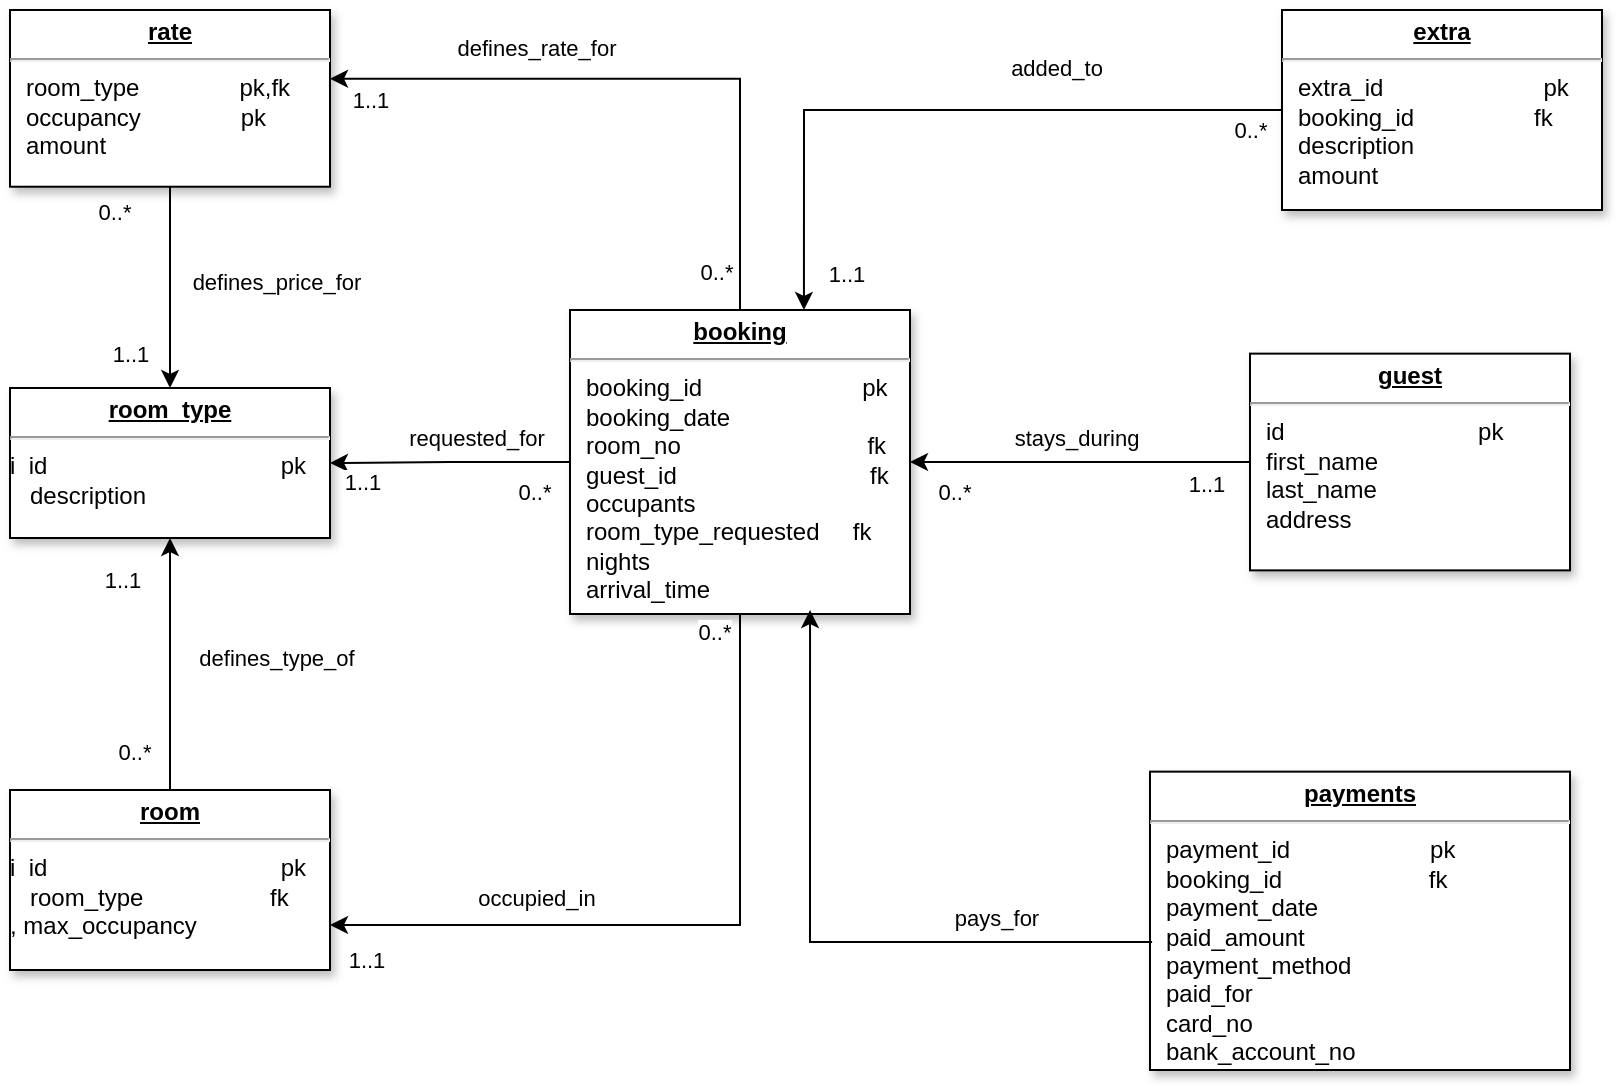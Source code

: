 <mxfile version="24.7.2" type="github">
  <diagram name="Page-1" id="efa7a0a1-bf9b-a30e-e6df-94a7791c09e9">
    <mxGraphModel dx="1434" dy="746" grid="1" gridSize="10" guides="1" tooltips="1" connect="1" arrows="1" fold="1" page="1" pageScale="1" pageWidth="826" pageHeight="1169" background="none" math="0" shadow="0">
      <root>
        <mxCell id="0" />
        <mxCell id="1" parent="0" />
        <mxCell id="qcVCkbMEFQa2LG6w3Kox-122" style="edgeStyle=orthogonalEdgeStyle;rounded=0;orthogonalLoop=1;jettySize=auto;html=1;exitX=0.5;exitY=1;exitDx=0;exitDy=0;entryX=1;entryY=0.75;entryDx=0;entryDy=0;" parent="1" source="19" target="qcVCkbMEFQa2LG6w3Kox-115" edge="1">
          <mxGeometry relative="1" as="geometry" />
        </mxCell>
        <mxCell id="qcVCkbMEFQa2LG6w3Kox-124" value="" style="edgeStyle=orthogonalEdgeStyle;rounded=0;orthogonalLoop=1;jettySize=auto;html=1;" parent="1" source="19" target="21" edge="1">
          <mxGeometry relative="1" as="geometry" />
        </mxCell>
        <mxCell id="19" value="&lt;p style=&quot;margin: 0px; margin-top: 4px; text-align: center; text-decoration: underline;&quot;&gt;&lt;strong&gt;booking&lt;/strong&gt;&lt;/p&gt;&lt;hr&gt;&lt;p style=&quot;margin: 0px; margin-left: 8px;&quot;&gt;booking_id&amp;nbsp;&amp;nbsp;&amp;nbsp;&amp;nbsp;&amp;nbsp;&amp;nbsp;&amp;nbsp;&amp;nbsp;&amp;nbsp;&amp;nbsp;&amp;nbsp; &amp;nbsp; &amp;nbsp; &amp;nbsp; &amp;nbsp; &amp;nbsp; &amp;nbsp; pk&lt;br&gt;booking_date&lt;br&gt;&lt;/p&gt;&lt;p style=&quot;margin: 0px; margin-left: 8px;&quot;&gt;room_no&amp;nbsp;&amp;nbsp;&amp;nbsp;&amp;nbsp;&amp;nbsp;&amp;nbsp;&amp;nbsp;&amp;nbsp;&amp;nbsp;&amp;nbsp; &amp;nbsp; &amp;nbsp; &amp;nbsp; &amp;nbsp; &amp;nbsp; &amp;nbsp;&amp;nbsp; &amp;nbsp;&amp;nbsp;&amp;nbsp; fk&lt;br&gt;&lt;/p&gt;&lt;p style=&quot;margin: 0px; margin-left: 8px;&quot;&gt;guest_id&amp;nbsp;&amp;nbsp;&amp;nbsp;&amp;nbsp;&amp;nbsp;&amp;nbsp;&amp;nbsp;&amp;nbsp;&amp;nbsp;&amp;nbsp;&amp;nbsp;&amp;nbsp;&amp;nbsp; &amp;nbsp; &amp;nbsp; &amp;nbsp; &amp;nbsp; &amp;nbsp; &amp;nbsp; &amp;nbsp;&amp;nbsp; fk&lt;br&gt;&lt;/p&gt;&lt;p style=&quot;margin: 0px; margin-left: 8px;&quot;&gt;occupants&lt;/p&gt;&lt;p style=&quot;margin: 0px; margin-left: 8px;&quot;&gt;room_type_requested&amp;nbsp;&amp;nbsp; &amp;nbsp; fk&lt;br&gt;&lt;/p&gt;&lt;p style=&quot;margin: 0px; margin-left: 8px;&quot;&gt;nights&lt;/p&gt;&lt;p style=&quot;margin: 0px; margin-left: 8px;&quot;&gt;arrival_time&lt;br&gt;&lt;/p&gt;" style="verticalAlign=top;align=left;overflow=fill;fontSize=12;fontFamily=Helvetica;html=1;shadow=1;" parent="1" vertex="1">
          <mxGeometry x="310" y="180" width="170" height="152" as="geometry" />
        </mxCell>
        <mxCell id="21" value="&lt;p style=&quot;margin: 0px; margin-top: 4px; text-align: center; text-decoration: underline;&quot;&gt;&lt;strong&gt;room_type&lt;br&gt;&lt;/strong&gt;&lt;/p&gt;&lt;hr&gt;&lt;div&gt;i&amp;nbsp; id&amp;nbsp;&amp;nbsp;&amp;nbsp;&amp;nbsp;&amp;nbsp;&amp;nbsp;&amp;nbsp;&amp;nbsp;&amp;nbsp;&amp;nbsp;&amp;nbsp;&amp;nbsp;&amp;nbsp;&amp;nbsp;&amp;nbsp;&amp;nbsp;&amp;nbsp;&amp;nbsp;&amp;nbsp;&amp;nbsp;&amp;nbsp;&amp;nbsp;&amp;nbsp;&amp;nbsp;&amp;nbsp;&amp;nbsp;&amp;nbsp;&amp;nbsp;&amp;nbsp;&amp;nbsp;&amp;nbsp;&amp;nbsp;&amp;nbsp;&amp;nbsp; pk&lt;br&gt;&lt;/div&gt;&lt;div&gt;&amp;nbsp;&amp;nbsp; description&lt;br&gt;&lt;/div&gt;" style="verticalAlign=top;align=left;overflow=fill;fontSize=12;fontFamily=Helvetica;html=1;shadow=1;" parent="1" vertex="1">
          <mxGeometry x="30" y="219" width="160" height="75" as="geometry" />
        </mxCell>
        <mxCell id="qcVCkbMEFQa2LG6w3Kox-121" style="edgeStyle=orthogonalEdgeStyle;rounded=0;orthogonalLoop=1;jettySize=auto;html=1;exitX=0.5;exitY=1;exitDx=0;exitDy=0;entryX=0.5;entryY=0;entryDx=0;entryDy=0;" parent="1" source="25" target="21" edge="1">
          <mxGeometry relative="1" as="geometry" />
        </mxCell>
        <mxCell id="25" value="&lt;p style=&quot;margin: 0px; margin-top: 4px; text-align: center; text-decoration: underline;&quot;&gt;&lt;strong&gt;rate&lt;br&gt;&lt;/strong&gt;&lt;/p&gt;&lt;hr&gt;&lt;p style=&quot;margin: 0px; margin-left: 8px;&quot;&gt;room_type&amp;nbsp;&amp;nbsp;&amp;nbsp;&amp;nbsp;&amp;nbsp;&amp;nbsp;&amp;nbsp;&amp;nbsp;&amp;nbsp;&amp;nbsp;&amp;nbsp;&amp;nbsp;&amp;nbsp;&amp;nbsp; pk,fk&lt;br&gt;&lt;/p&gt;&lt;p style=&quot;margin: 0px; margin-left: 8px;&quot;&gt;occupancy&amp;nbsp;&amp;nbsp;&amp;nbsp;&amp;nbsp;&amp;nbsp;&amp;nbsp;&amp;nbsp;&amp;nbsp;&amp;nbsp;&amp;nbsp;&amp;nbsp;&amp;nbsp;&amp;nbsp;&amp;nbsp; pk&lt;br&gt;&lt;/p&gt;&lt;p style=&quot;margin: 0px; margin-left: 8px;&quot;&gt;amount&amp;nbsp;&amp;nbsp;&amp;nbsp;&amp;nbsp;&amp;nbsp;&amp;nbsp;&amp;nbsp; &lt;span style=&quot;white-space: pre;&quot;&gt;&#x9;&lt;/span&gt;&lt;/p&gt;" style="verticalAlign=top;align=left;overflow=fill;fontSize=12;fontFamily=Helvetica;html=1;shadow=1;" parent="1" vertex="1">
          <mxGeometry x="30" y="30" width="160" height="88.36" as="geometry" />
        </mxCell>
        <mxCell id="qcVCkbMEFQa2LG6w3Kox-123" style="edgeStyle=orthogonalEdgeStyle;rounded=0;orthogonalLoop=1;jettySize=auto;html=1;exitX=0.5;exitY=0;exitDx=0;exitDy=0;" parent="1" source="qcVCkbMEFQa2LG6w3Kox-115" target="21" edge="1">
          <mxGeometry relative="1" as="geometry" />
        </mxCell>
        <mxCell id="qcVCkbMEFQa2LG6w3Kox-115" value="&lt;p style=&quot;margin: 0px; margin-top: 4px; text-align: center; text-decoration: underline;&quot;&gt;&lt;strong&gt;room&lt;br&gt;&lt;/strong&gt;&lt;/p&gt;&lt;hr&gt;&lt;div&gt;i&amp;nbsp; id&amp;nbsp;&amp;nbsp;&amp;nbsp;&amp;nbsp;&amp;nbsp;&amp;nbsp;&amp;nbsp;&amp;nbsp;&amp;nbsp;&amp;nbsp;&amp;nbsp;&amp;nbsp;&amp;nbsp;&amp;nbsp;&amp;nbsp;&amp;nbsp;&amp;nbsp;&amp;nbsp;&amp;nbsp;&amp;nbsp;&amp;nbsp;&amp;nbsp;&amp;nbsp;&amp;nbsp;&amp;nbsp;&amp;nbsp;&amp;nbsp;&amp;nbsp;&amp;nbsp;&amp;nbsp;&amp;nbsp;&amp;nbsp;&amp;nbsp;&amp;nbsp; pk&lt;br&gt;&lt;/div&gt;&lt;div&gt;&amp;nbsp;&amp;nbsp; room_type&amp;nbsp;&amp;nbsp;&amp;nbsp;&amp;nbsp;&amp;nbsp;&amp;nbsp;&amp;nbsp;&amp;nbsp;&amp;nbsp;&amp;nbsp;&amp;nbsp;&amp;nbsp;&amp;nbsp;&amp;nbsp;&amp;nbsp;&amp;nbsp;&amp;nbsp;&amp;nbsp; fk&lt;/div&gt;&lt;div&gt;, max_occupancy&lt;br&gt;&lt;/div&gt;" style="verticalAlign=top;align=left;overflow=fill;fontSize=12;fontFamily=Helvetica;html=1;shadow=1;movable=1;resizable=1;rotatable=1;deletable=1;editable=1;locked=0;connectable=1;" parent="1" vertex="1">
          <mxGeometry x="30" y="420" width="160" height="90" as="geometry" />
        </mxCell>
        <mxCell id="qcVCkbMEFQa2LG6w3Kox-118" value="&lt;p style=&quot;margin: 0px; margin-top: 4px; text-align: center; text-decoration: underline;&quot;&gt;&lt;strong&gt;extra&lt;br&gt;&lt;/strong&gt;&lt;/p&gt;&lt;hr&gt;&lt;p style=&quot;margin: 0px; margin-left: 8px;&quot;&gt;extra_id&amp;nbsp;&amp;nbsp;&amp;nbsp;&amp;nbsp;&amp;nbsp;&amp;nbsp;&amp;nbsp;&amp;nbsp;&amp;nbsp;&amp;nbsp;&amp;nbsp; &amp;nbsp; &amp;nbsp; &amp;nbsp; &amp;nbsp; &amp;nbsp; &amp;nbsp; pk&lt;br&gt;booking_id&amp;nbsp;&amp;nbsp;&amp;nbsp;&amp;nbsp;&amp;nbsp;&amp;nbsp;&amp;nbsp;&amp;nbsp;&amp;nbsp;&amp;nbsp;&amp;nbsp;&amp;nbsp;&amp;nbsp;&amp;nbsp;&amp;nbsp;&amp;nbsp;&amp;nbsp; fk&lt;br&gt;&lt;/p&gt;&lt;p style=&quot;margin: 0px; margin-left: 8px;&quot;&gt;description&lt;/p&gt;&lt;p style=&quot;margin: 0px; margin-left: 8px;&quot;&gt;amount&lt;br&gt;&lt;/p&gt;" style="verticalAlign=top;align=left;overflow=fill;fontSize=12;fontFamily=Helvetica;html=1;shadow=1;" parent="1" vertex="1">
          <mxGeometry x="666" y="30" width="160" height="100" as="geometry" />
        </mxCell>
        <mxCell id="qcVCkbMEFQa2LG6w3Kox-126" style="edgeStyle=orthogonalEdgeStyle;rounded=0;orthogonalLoop=1;jettySize=auto;html=1;exitX=0;exitY=0.5;exitDx=0;exitDy=0;" parent="1" source="qcVCkbMEFQa2LG6w3Kox-119" target="19" edge="1">
          <mxGeometry relative="1" as="geometry" />
        </mxCell>
        <mxCell id="qcVCkbMEFQa2LG6w3Kox-119" value="&lt;p style=&quot;margin: 0px; margin-top: 4px; text-align: center; text-decoration: underline;&quot;&gt;&lt;strong&gt;guest&lt;br&gt;&lt;/strong&gt;&lt;/p&gt;&lt;hr&gt;&lt;p style=&quot;margin: 0px; margin-left: 8px;&quot;&gt;id &amp;nbsp;&amp;nbsp;&amp;nbsp; &amp;nbsp; &amp;nbsp; &amp;nbsp; &amp;nbsp; &amp;nbsp; &amp;nbsp;&amp;nbsp;&amp;nbsp;&amp;nbsp;&amp;nbsp;&amp;nbsp;&amp;nbsp;&amp;nbsp;&amp;nbsp;&amp;nbsp;&amp;nbsp;&amp;nbsp;&amp;nbsp; pk&lt;br&gt;first_name&lt;/p&gt;&lt;p style=&quot;margin: 0px; margin-left: 8px;&quot;&gt;last_name&lt;/p&gt;&lt;p style=&quot;margin: 0px; margin-left: 8px;&quot;&gt;address&lt;br&gt;&lt;/p&gt;" style="verticalAlign=top;align=left;overflow=fill;fontSize=12;fontFamily=Helvetica;html=1;shadow=1;movable=1;resizable=1;rotatable=1;deletable=1;editable=1;locked=0;connectable=1;" parent="1" vertex="1">
          <mxGeometry x="650" y="201.82" width="160" height="108.36" as="geometry" />
        </mxCell>
        <mxCell id="qcVCkbMEFQa2LG6w3Kox-120" style="edgeStyle=orthogonalEdgeStyle;rounded=0;orthogonalLoop=1;jettySize=auto;html=1;exitX=0.5;exitY=0;exitDx=0;exitDy=0;entryX=1;entryY=0.389;entryDx=0;entryDy=0;entryPerimeter=0;" parent="1" source="19" target="25" edge="1">
          <mxGeometry relative="1" as="geometry" />
        </mxCell>
        <mxCell id="qcVCkbMEFQa2LG6w3Kox-127" value="1..1" style="edgeLabel;html=1;align=center;verticalAlign=middle;resizable=0;points=[];" parent="qcVCkbMEFQa2LG6w3Kox-120" vertex="1" connectable="0">
          <mxGeometry x="0.75" y="4" relative="1" as="geometry">
            <mxPoint x="-20" y="6" as="offset" />
          </mxGeometry>
        </mxCell>
        <mxCell id="qcVCkbMEFQa2LG6w3Kox-125" style="edgeStyle=orthogonalEdgeStyle;rounded=0;orthogonalLoop=1;jettySize=auto;html=1;exitX=0;exitY=0.5;exitDx=0;exitDy=0;entryX=0.688;entryY=0;entryDx=0;entryDy=0;entryPerimeter=0;" parent="1" source="qcVCkbMEFQa2LG6w3Kox-118" target="19" edge="1">
          <mxGeometry relative="1" as="geometry" />
        </mxCell>
        <mxCell id="qcVCkbMEFQa2LG6w3Kox-128" value="0..*" style="edgeLabel;html=1;align=center;verticalAlign=middle;resizable=0;points=[];" parent="1" vertex="1" connectable="0">
          <mxGeometry x="380.003" y="160.004" as="geometry">
            <mxPoint x="3" y="1" as="offset" />
          </mxGeometry>
        </mxCell>
        <mxCell id="qcVCkbMEFQa2LG6w3Kox-129" value="0..*" style="edgeLabel;html=1;align=center;verticalAlign=middle;resizable=0;points=[];" parent="1" vertex="1" connectable="0">
          <mxGeometry x="390.003" y="170.004" as="geometry">
            <mxPoint x="260" y="-80" as="offset" />
          </mxGeometry>
        </mxCell>
        <mxCell id="qcVCkbMEFQa2LG6w3Kox-130" value="1..1" style="edgeLabel;html=1;align=center;verticalAlign=middle;resizable=0;points=[];" parent="1" vertex="1" connectable="0">
          <mxGeometry x="220.143" y="84.374" as="geometry">
            <mxPoint x="228" y="77" as="offset" />
          </mxGeometry>
        </mxCell>
        <mxCell id="qcVCkbMEFQa2LG6w3Kox-131" value="0..*" style="edgeLabel;html=1;align=center;verticalAlign=middle;resizable=0;points=[];" parent="1" vertex="1" connectable="0">
          <mxGeometry x="60.003" y="130.004" as="geometry">
            <mxPoint x="22" y="1" as="offset" />
          </mxGeometry>
        </mxCell>
        <mxCell id="qcVCkbMEFQa2LG6w3Kox-133" value="1..1" style="edgeLabel;html=1;align=center;verticalAlign=middle;resizable=0;points=[];" parent="1" vertex="1" connectable="0">
          <mxGeometry x="90.003" y="201.824" as="geometry" />
        </mxCell>
        <mxCell id="qcVCkbMEFQa2LG6w3Kox-134" value="0..*" style="edgeLabel;html=1;align=center;verticalAlign=middle;resizable=0;points=[];" parent="1" vertex="1" connectable="0">
          <mxGeometry x="70.003" y="400.004" as="geometry">
            <mxPoint x="22" y="1" as="offset" />
          </mxGeometry>
        </mxCell>
        <mxCell id="qcVCkbMEFQa2LG6w3Kox-135" value="1..1" style="edgeLabel;html=1;align=center;verticalAlign=middle;resizable=0;points=[];" parent="1" vertex="1" connectable="0">
          <mxGeometry x="100.003" y="219.004" as="geometry">
            <mxPoint x="-14" y="96" as="offset" />
          </mxGeometry>
        </mxCell>
        <mxCell id="qcVCkbMEFQa2LG6w3Kox-136" value="1..1" style="edgeLabel;html=1;align=center;verticalAlign=middle;resizable=0;points=[];" parent="1" vertex="1" connectable="0">
          <mxGeometry x="220.143" y="170.004" as="geometry">
            <mxPoint x="-14" y="96" as="offset" />
          </mxGeometry>
        </mxCell>
        <mxCell id="qcVCkbMEFQa2LG6w3Kox-137" value="0..*" style="edgeLabel;html=1;align=center;verticalAlign=middle;resizable=0;points=[];" parent="1" vertex="1" connectable="0">
          <mxGeometry x="270.003" y="270.004" as="geometry">
            <mxPoint x="22" y="1" as="offset" />
          </mxGeometry>
        </mxCell>
        <mxCell id="qcVCkbMEFQa2LG6w3Kox-138" value="0..*" style="edgeLabel;html=1;align=center;verticalAlign=middle;resizable=0;points=[];" parent="1" vertex="1" connectable="0">
          <mxGeometry x="360.003" y="340.004" as="geometry">
            <mxPoint x="22" y="1" as="offset" />
          </mxGeometry>
        </mxCell>
        <mxCell id="qcVCkbMEFQa2LG6w3Kox-139" value="1..1" style="edgeLabel;html=1;align=center;verticalAlign=middle;resizable=0;points=[];" parent="1" vertex="1" connectable="0">
          <mxGeometry x="230.003" y="400.004" as="geometry">
            <mxPoint x="-22" y="105" as="offset" />
          </mxGeometry>
        </mxCell>
        <mxCell id="qcVCkbMEFQa2LG6w3Kox-140" value="0..*" style="edgeLabel;html=1;align=center;verticalAlign=middle;resizable=0;points=[];" parent="1" vertex="1" connectable="0">
          <mxGeometry x="480.003" y="270.004" as="geometry">
            <mxPoint x="22" y="1" as="offset" />
          </mxGeometry>
        </mxCell>
        <mxCell id="qcVCkbMEFQa2LG6w3Kox-141" value="1..1" style="edgeLabel;html=1;align=center;verticalAlign=middle;resizable=0;points=[];" parent="1" vertex="1" connectable="0">
          <mxGeometry x="400.003" y="190.004" as="geometry">
            <mxPoint x="228" y="77" as="offset" />
          </mxGeometry>
        </mxCell>
        <mxCell id="qcVCkbMEFQa2LG6w3Kox-142" value="defines_rate_for" style="edgeLabel;html=1;align=center;verticalAlign=middle;resizable=0;points=[];" parent="1" vertex="1" connectable="0">
          <mxGeometry x="219.749" y="84.381" as="geometry">
            <mxPoint x="73" y="-36" as="offset" />
          </mxGeometry>
        </mxCell>
        <mxCell id="qcVCkbMEFQa2LG6w3Kox-144" value="added_to" style="edgeLabel;html=1;align=center;verticalAlign=middle;resizable=0;points=[];" parent="1" vertex="1" connectable="0">
          <mxGeometry x="479.999" y="94.381" as="geometry">
            <mxPoint x="73" y="-36" as="offset" />
          </mxGeometry>
        </mxCell>
        <mxCell id="qcVCkbMEFQa2LG6w3Kox-146" value="requested_for" style="edgeLabel;html=1;align=center;verticalAlign=middle;resizable=0;points=[];" parent="1" vertex="1" connectable="0">
          <mxGeometry x="189.999" y="280.001" as="geometry">
            <mxPoint x="73" y="-36" as="offset" />
          </mxGeometry>
        </mxCell>
        <mxCell id="qcVCkbMEFQa2LG6w3Kox-147" value="occupied_in" style="edgeLabel;html=1;align=center;verticalAlign=middle;resizable=0;points=[];" parent="1" vertex="1" connectable="0">
          <mxGeometry x="219.749" y="510.001" as="geometry">
            <mxPoint x="73" y="-36" as="offset" />
          </mxGeometry>
        </mxCell>
        <mxCell id="qcVCkbMEFQa2LG6w3Kox-148" value="defines_type_of" style="edgeLabel;html=1;align=center;verticalAlign=middle;resizable=0;points=[];" parent="1" vertex="1" connectable="0">
          <mxGeometry x="89.999" y="390.001" as="geometry">
            <mxPoint x="73" y="-36" as="offset" />
          </mxGeometry>
        </mxCell>
        <mxCell id="qcVCkbMEFQa2LG6w3Kox-149" value="defines_price_for" style="edgeLabel;html=1;align=center;verticalAlign=middle;resizable=0;points=[];" parent="1" vertex="1" connectable="0">
          <mxGeometry x="89.999" y="201.821" as="geometry">
            <mxPoint x="73" y="-36" as="offset" />
          </mxGeometry>
        </mxCell>
        <mxCell id="qcVCkbMEFQa2LG6w3Kox-150" value="stays_during" style="edgeLabel;html=1;align=center;verticalAlign=middle;resizable=0;points=[];" parent="1" vertex="1" connectable="0">
          <mxGeometry x="489.999" y="280.001" as="geometry">
            <mxPoint x="73" y="-36" as="offset" />
          </mxGeometry>
        </mxCell>
        <mxCell id="orZ91v6h8T1puK3wb-7v-88" value="&lt;p style=&quot;margin: 0px; margin-top: 4px; text-align: center; text-decoration: underline;&quot;&gt;&lt;strong&gt;payments&lt;br&gt;&lt;/strong&gt;&lt;/p&gt;&lt;hr&gt;&lt;p style=&quot;margin: 0px; margin-left: 8px;&quot;&gt;payment_id &amp;nbsp; &amp;nbsp; &amp;nbsp; &amp;nbsp;&amp;nbsp;&amp;nbsp;&amp;nbsp;&amp;nbsp;&amp;nbsp;&amp;nbsp;&amp;nbsp;&amp;nbsp;&amp;nbsp;&amp;nbsp;&amp;nbsp;&amp;nbsp; pk&lt;br&gt;booking_id&amp;nbsp;&amp;nbsp;&amp;nbsp;&amp;nbsp;&amp;nbsp;&amp;nbsp;&amp;nbsp;&amp;nbsp;&amp;nbsp;&amp;nbsp;&amp;nbsp;&amp;nbsp;&amp;nbsp;&amp;nbsp;&amp;nbsp;&amp;nbsp;&amp;nbsp;&amp;nbsp;&amp;nbsp;&amp;nbsp;&amp;nbsp; fk&lt;br&gt;&lt;/p&gt;&lt;p style=&quot;margin: 0px; margin-left: 8px;&quot;&gt;payment_date&lt;/p&gt;&lt;p style=&quot;margin: 0px; margin-left: 8px;&quot;&gt;paid_amount&lt;/p&gt;&lt;p style=&quot;margin: 0px; margin-left: 8px;&quot;&gt;payment_method&lt;/p&gt;&lt;p style=&quot;margin: 0px; margin-left: 8px;&quot;&gt;paid_for&lt;/p&gt;&lt;p style=&quot;margin: 0px; margin-left: 8px;&quot;&gt;card_no&lt;/p&gt;&lt;p style=&quot;margin: 0px; margin-left: 8px;&quot;&gt;bank_account_no&lt;br&gt;&lt;/p&gt;&lt;p style=&quot;margin: 0px; margin-left: 8px;&quot;&gt;&lt;br&gt;&lt;/p&gt;" style="verticalAlign=top;align=left;overflow=fill;fontSize=12;fontFamily=Helvetica;html=1;shadow=1;movable=1;resizable=1;rotatable=1;deletable=1;editable=1;locked=0;connectable=1;" vertex="1" parent="1">
          <mxGeometry x="600" y="410.82" width="210" height="149.18" as="geometry" />
        </mxCell>
        <mxCell id="orZ91v6h8T1puK3wb-7v-90" style="edgeStyle=orthogonalEdgeStyle;rounded=0;orthogonalLoop=1;jettySize=auto;html=1;entryX=0.706;entryY=0.987;entryDx=0;entryDy=0;entryPerimeter=0;exitX=0.005;exitY=0.571;exitDx=0;exitDy=0;exitPerimeter=0;" edge="1" parent="1" source="orZ91v6h8T1puK3wb-7v-88" target="19">
          <mxGeometry relative="1" as="geometry">
            <mxPoint x="590" y="500" as="sourcePoint" />
            <mxPoint x="200" y="498" as="targetPoint" />
          </mxGeometry>
        </mxCell>
        <mxCell id="orZ91v6h8T1puK3wb-7v-91" value="pays_for" style="edgeLabel;html=1;align=center;verticalAlign=middle;resizable=0;points=[];" vertex="1" connectable="0" parent="1">
          <mxGeometry x="449.999" y="520.001" as="geometry">
            <mxPoint x="73" y="-36" as="offset" />
          </mxGeometry>
        </mxCell>
      </root>
    </mxGraphModel>
  </diagram>
</mxfile>
